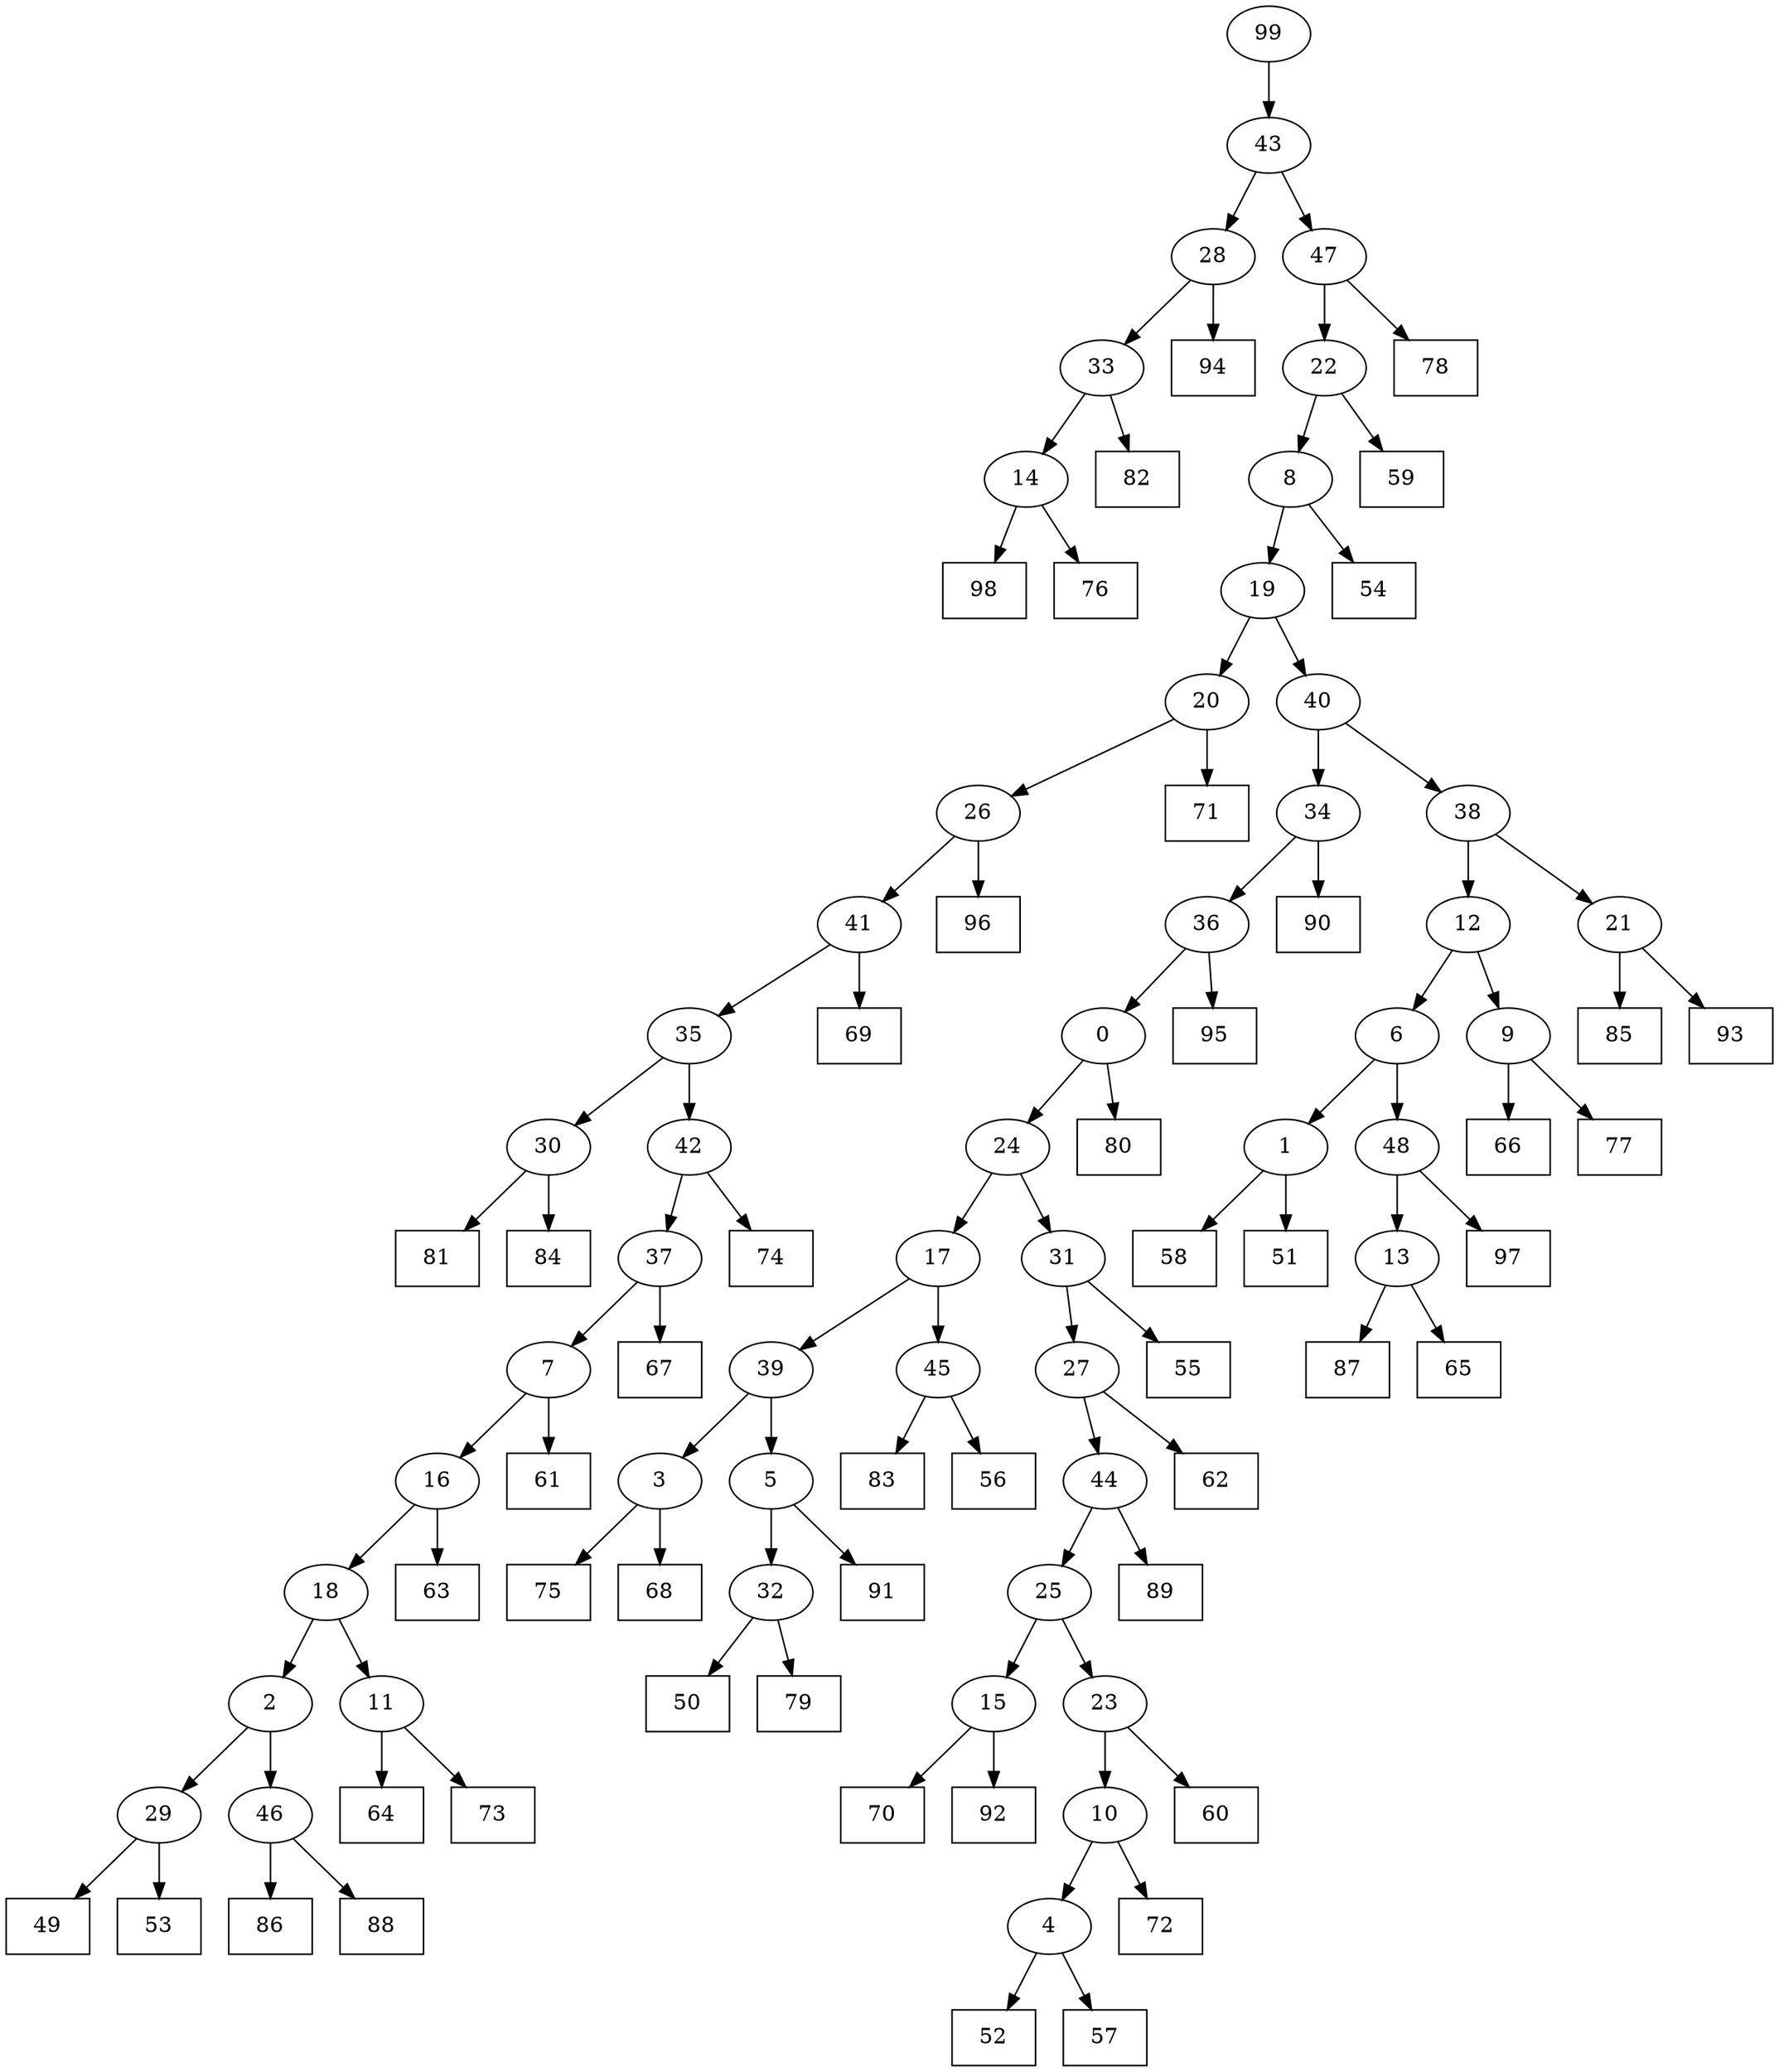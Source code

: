 digraph G {
0[label="0"];
1[label="1"];
2[label="2"];
3[label="3"];
4[label="4"];
5[label="5"];
6[label="6"];
7[label="7"];
8[label="8"];
9[label="9"];
10[label="10"];
11[label="11"];
12[label="12"];
13[label="13"];
14[label="14"];
15[label="15"];
16[label="16"];
17[label="17"];
18[label="18"];
19[label="19"];
20[label="20"];
21[label="21"];
22[label="22"];
23[label="23"];
24[label="24"];
25[label="25"];
26[label="26"];
27[label="27"];
28[label="28"];
29[label="29"];
30[label="30"];
31[label="31"];
32[label="32"];
33[label="33"];
34[label="34"];
35[label="35"];
36[label="36"];
37[label="37"];
38[label="38"];
39[label="39"];
40[label="40"];
41[label="41"];
42[label="42"];
43[label="43"];
44[label="44"];
45[label="45"];
46[label="46"];
47[label="47"];
48[label="48"];
49[shape=box,label="86"];
50[shape=box,label="85"];
51[shape=box,label="58"];
52[shape=box,label="90"];
53[shape=box,label="95"];
54[shape=box,label="88"];
55[shape=box,label="52"];
56[shape=box,label="64"];
57[shape=box,label="81"];
58[shape=box,label="54"];
59[shape=box,label="89"];
60[shape=box,label="87"];
61[shape=box,label="57"];
62[shape=box,label="75"];
63[shape=box,label="72"];
64[shape=box,label="51"];
65[shape=box,label="55"];
66[shape=box,label="68"];
67[shape=box,label="62"];
68[shape=box,label="78"];
69[shape=box,label="71"];
70[shape=box,label="50"];
71[shape=box,label="83"];
72[shape=box,label="96"];
73[shape=box,label="84"];
74[shape=box,label="93"];
75[shape=box,label="70"];
76[shape=box,label="98"];
77[shape=box,label="80"];
78[shape=box,label="74"];
79[shape=box,label="73"];
80[shape=box,label="63"];
81[shape=box,label="61"];
82[shape=box,label="91"];
83[shape=box,label="76"];
84[shape=box,label="67"];
85[shape=box,label="56"];
86[shape=box,label="97"];
87[shape=box,label="49"];
88[shape=box,label="69"];
89[shape=box,label="59"];
90[shape=box,label="53"];
91[shape=box,label="82"];
92[shape=box,label="66"];
93[shape=box,label="92"];
94[shape=box,label="77"];
95[shape=box,label="65"];
96[shape=box,label="60"];
97[shape=box,label="94"];
98[shape=box,label="79"];
99[label="99"];
45->71 ;
13->95 ;
46->54 ;
48->13 ;
29->87 ;
32->70 ;
4->61 ;
8->58 ;
3->66 ;
47->68 ;
13->60 ;
35->42 ;
99->43 ;
21->50 ;
14->76 ;
0->77 ;
1->64 ;
31->65 ;
36->0 ;
42->37 ;
37->84 ;
40->38 ;
1->51 ;
38->21 ;
36->53 ;
15->93 ;
14->83 ;
6->1 ;
10->63 ;
38->12 ;
15->75 ;
6->48 ;
32->98 ;
27->44 ;
44->59 ;
8->19 ;
19->40 ;
25->15 ;
11->56 ;
10->4 ;
4->55 ;
28->97 ;
24->31 ;
42->78 ;
30->57 ;
18->2 ;
17->45 ;
23->96 ;
40->34 ;
34->36 ;
44->25 ;
25->23 ;
41->35 ;
0->24 ;
34->52 ;
12->6 ;
20->69 ;
22->89 ;
37->7 ;
7->81 ;
7->16 ;
16->80 ;
3->62 ;
2->29 ;
29->90 ;
43->28 ;
28->33 ;
23->10 ;
39->5 ;
22->8 ;
12->9 ;
9->94 ;
33->91 ;
17->39 ;
39->3 ;
5->32 ;
43->47 ;
47->22 ;
5->82 ;
2->46 ;
46->49 ;
21->74 ;
33->14 ;
9->92 ;
31->27 ;
27->67 ;
45->85 ;
18->11 ;
11->79 ;
16->18 ;
35->30 ;
30->73 ;
26->72 ;
48->86 ;
19->20 ;
20->26 ;
24->17 ;
26->41 ;
41->88 ;
}
